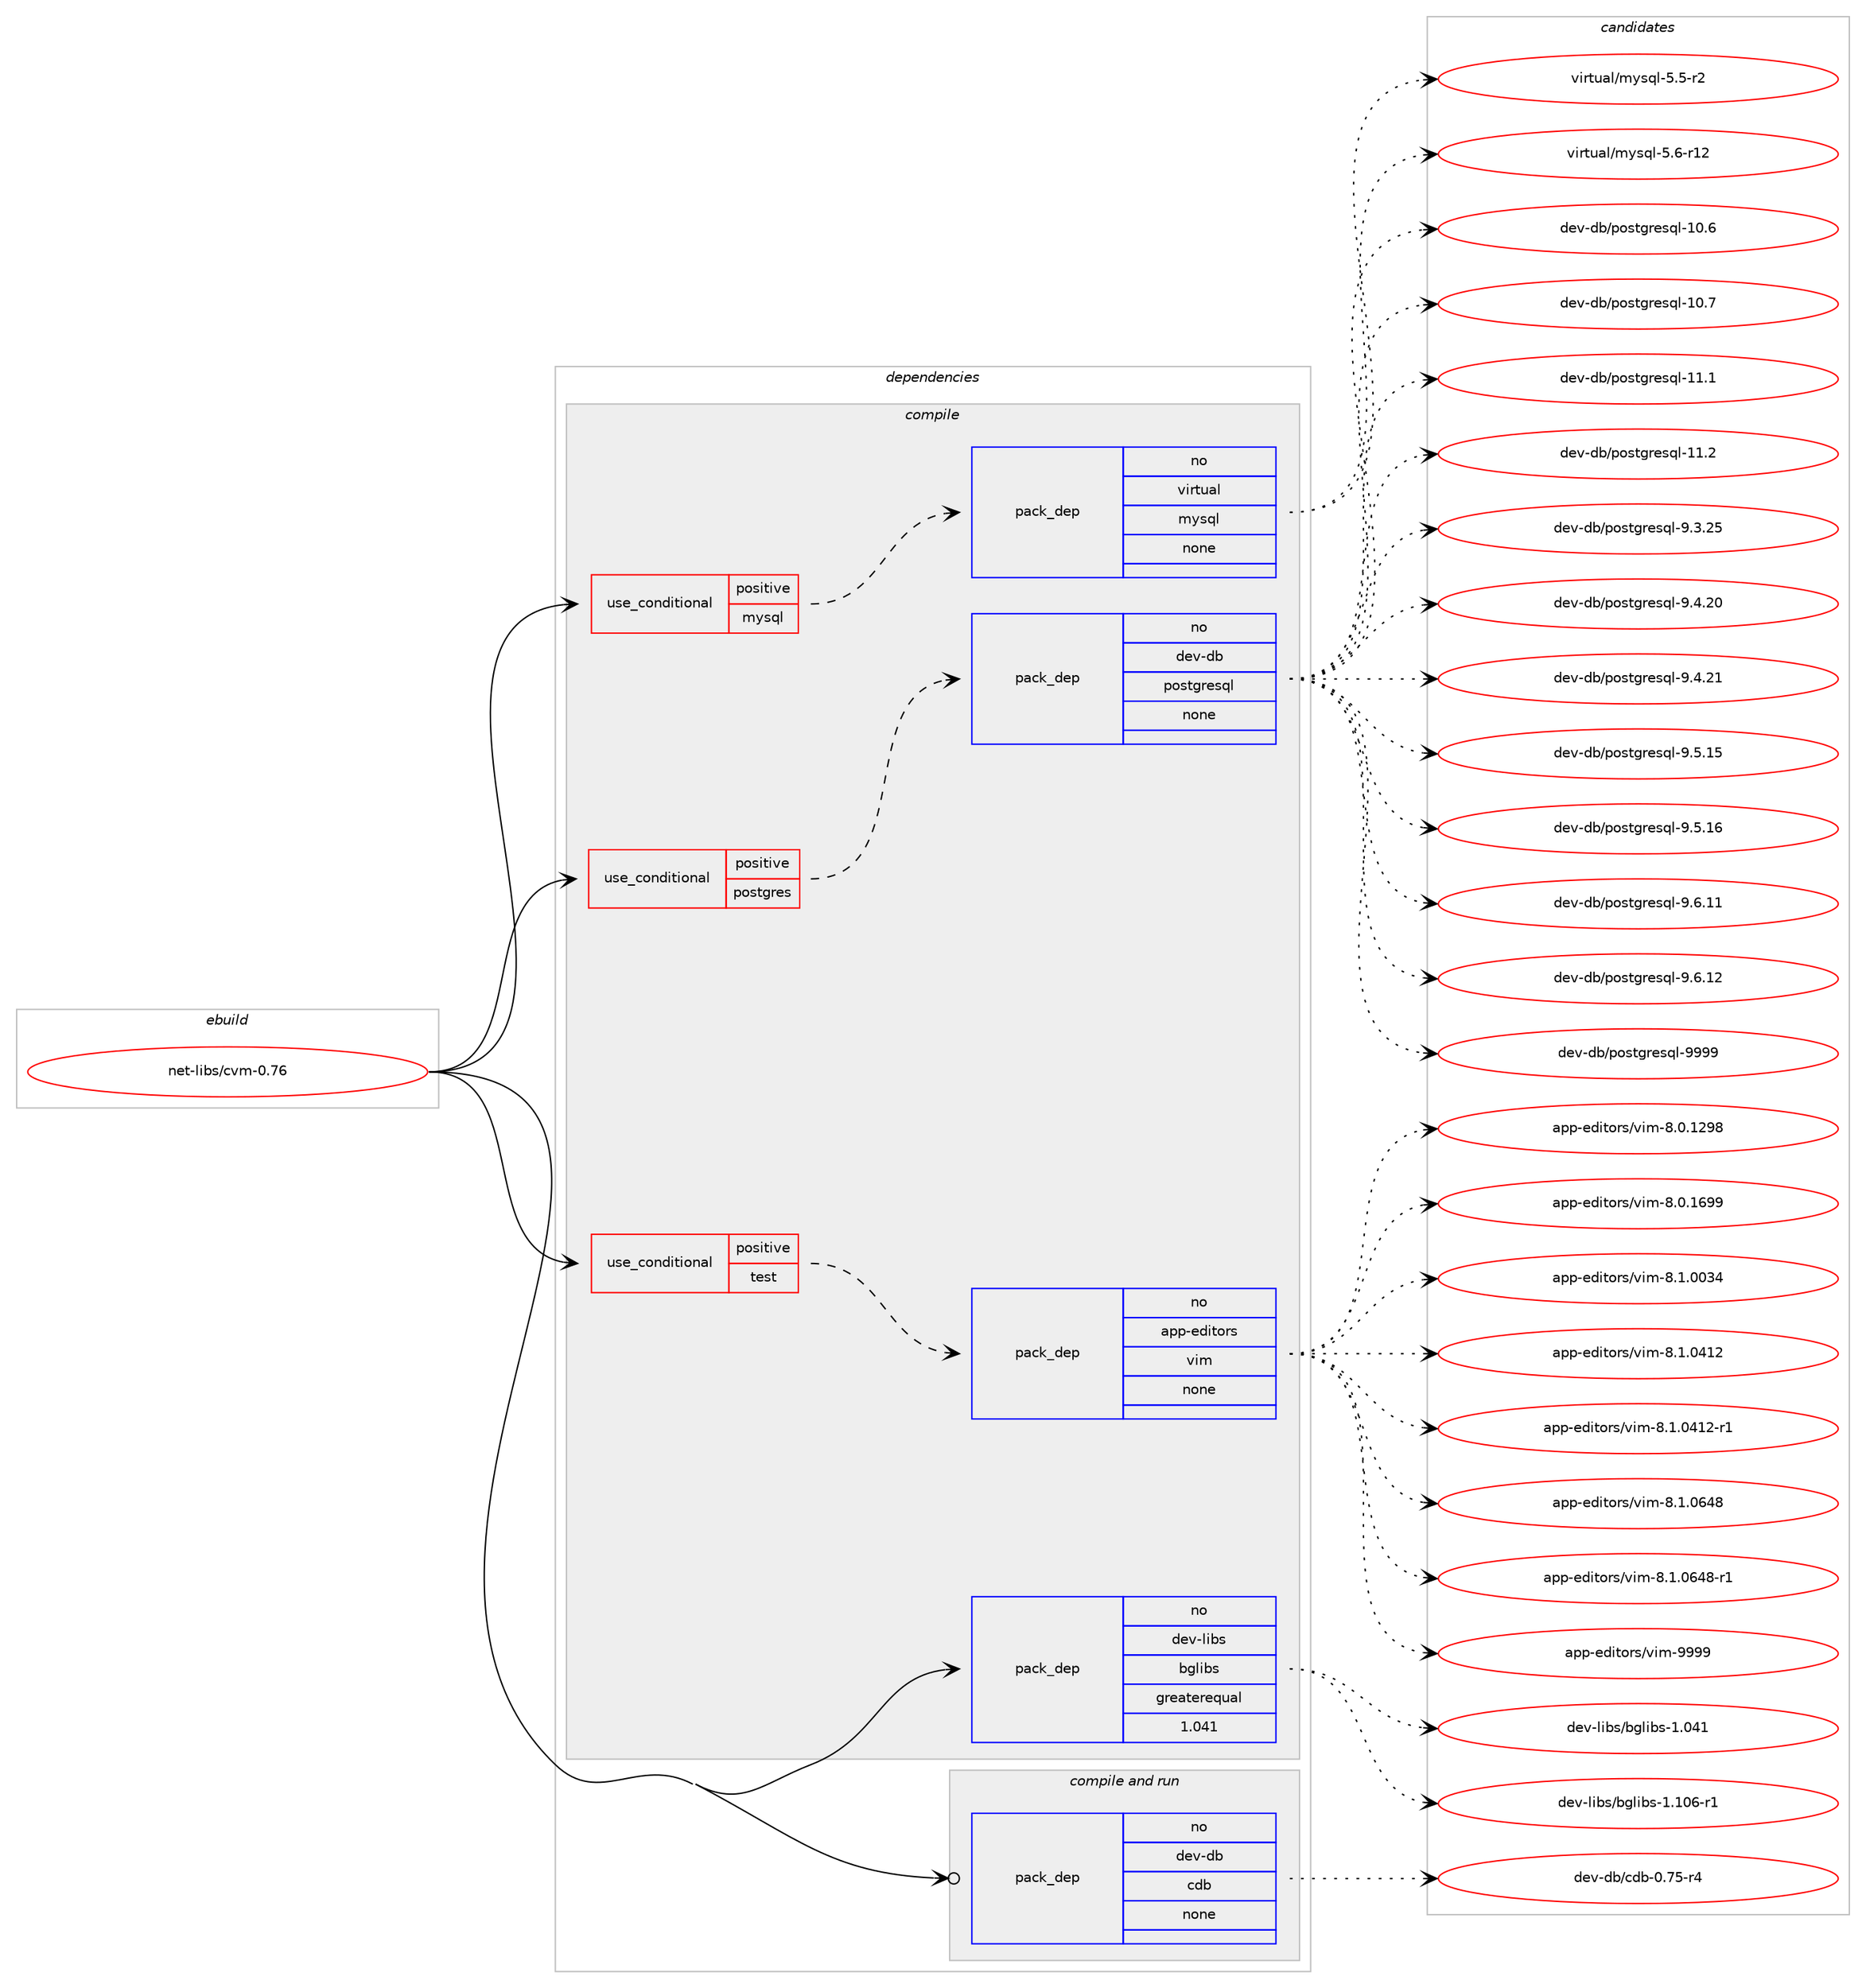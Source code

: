 digraph prolog {

# *************
# Graph options
# *************

newrank=true;
concentrate=true;
compound=true;
graph [rankdir=LR,fontname=Helvetica,fontsize=10,ranksep=1.5];#, ranksep=2.5, nodesep=0.2];
edge  [arrowhead=vee];
node  [fontname=Helvetica,fontsize=10];

# **********
# The ebuild
# **********

subgraph cluster_leftcol {
color=gray;
rank=same;
label=<<i>ebuild</i>>;
id [label="net-libs/cvm-0.76", color=red, width=4, href="../net-libs/cvm-0.76.svg"];
}

# ****************
# The dependencies
# ****************

subgraph cluster_midcol {
color=gray;
label=<<i>dependencies</i>>;
subgraph cluster_compile {
fillcolor="#eeeeee";
style=filled;
label=<<i>compile</i>>;
subgraph cond445884 {
dependency1658138 [label=<<TABLE BORDER="0" CELLBORDER="1" CELLSPACING="0" CELLPADDING="4"><TR><TD ROWSPAN="3" CELLPADDING="10">use_conditional</TD></TR><TR><TD>positive</TD></TR><TR><TD>mysql</TD></TR></TABLE>>, shape=none, color=red];
subgraph pack1185383 {
dependency1658139 [label=<<TABLE BORDER="0" CELLBORDER="1" CELLSPACING="0" CELLPADDING="4" WIDTH="220"><TR><TD ROWSPAN="6" CELLPADDING="30">pack_dep</TD></TR><TR><TD WIDTH="110">no</TD></TR><TR><TD>virtual</TD></TR><TR><TD>mysql</TD></TR><TR><TD>none</TD></TR><TR><TD></TD></TR></TABLE>>, shape=none, color=blue];
}
dependency1658138:e -> dependency1658139:w [weight=20,style="dashed",arrowhead="vee"];
}
id:e -> dependency1658138:w [weight=20,style="solid",arrowhead="vee"];
subgraph cond445885 {
dependency1658140 [label=<<TABLE BORDER="0" CELLBORDER="1" CELLSPACING="0" CELLPADDING="4"><TR><TD ROWSPAN="3" CELLPADDING="10">use_conditional</TD></TR><TR><TD>positive</TD></TR><TR><TD>postgres</TD></TR></TABLE>>, shape=none, color=red];
subgraph pack1185384 {
dependency1658141 [label=<<TABLE BORDER="0" CELLBORDER="1" CELLSPACING="0" CELLPADDING="4" WIDTH="220"><TR><TD ROWSPAN="6" CELLPADDING="30">pack_dep</TD></TR><TR><TD WIDTH="110">no</TD></TR><TR><TD>dev-db</TD></TR><TR><TD>postgresql</TD></TR><TR><TD>none</TD></TR><TR><TD></TD></TR></TABLE>>, shape=none, color=blue];
}
dependency1658140:e -> dependency1658141:w [weight=20,style="dashed",arrowhead="vee"];
}
id:e -> dependency1658140:w [weight=20,style="solid",arrowhead="vee"];
subgraph cond445886 {
dependency1658142 [label=<<TABLE BORDER="0" CELLBORDER="1" CELLSPACING="0" CELLPADDING="4"><TR><TD ROWSPAN="3" CELLPADDING="10">use_conditional</TD></TR><TR><TD>positive</TD></TR><TR><TD>test</TD></TR></TABLE>>, shape=none, color=red];
subgraph pack1185385 {
dependency1658143 [label=<<TABLE BORDER="0" CELLBORDER="1" CELLSPACING="0" CELLPADDING="4" WIDTH="220"><TR><TD ROWSPAN="6" CELLPADDING="30">pack_dep</TD></TR><TR><TD WIDTH="110">no</TD></TR><TR><TD>app-editors</TD></TR><TR><TD>vim</TD></TR><TR><TD>none</TD></TR><TR><TD></TD></TR></TABLE>>, shape=none, color=blue];
}
dependency1658142:e -> dependency1658143:w [weight=20,style="dashed",arrowhead="vee"];
}
id:e -> dependency1658142:w [weight=20,style="solid",arrowhead="vee"];
subgraph pack1185386 {
dependency1658144 [label=<<TABLE BORDER="0" CELLBORDER="1" CELLSPACING="0" CELLPADDING="4" WIDTH="220"><TR><TD ROWSPAN="6" CELLPADDING="30">pack_dep</TD></TR><TR><TD WIDTH="110">no</TD></TR><TR><TD>dev-libs</TD></TR><TR><TD>bglibs</TD></TR><TR><TD>greaterequal</TD></TR><TR><TD>1.041</TD></TR></TABLE>>, shape=none, color=blue];
}
id:e -> dependency1658144:w [weight=20,style="solid",arrowhead="vee"];
}
subgraph cluster_compileandrun {
fillcolor="#eeeeee";
style=filled;
label=<<i>compile and run</i>>;
subgraph pack1185387 {
dependency1658145 [label=<<TABLE BORDER="0" CELLBORDER="1" CELLSPACING="0" CELLPADDING="4" WIDTH="220"><TR><TD ROWSPAN="6" CELLPADDING="30">pack_dep</TD></TR><TR><TD WIDTH="110">no</TD></TR><TR><TD>dev-db</TD></TR><TR><TD>cdb</TD></TR><TR><TD>none</TD></TR><TR><TD></TD></TR></TABLE>>, shape=none, color=blue];
}
id:e -> dependency1658145:w [weight=20,style="solid",arrowhead="odotvee"];
}
subgraph cluster_run {
fillcolor="#eeeeee";
style=filled;
label=<<i>run</i>>;
}
}

# **************
# The candidates
# **************

subgraph cluster_choices {
rank=same;
color=gray;
label=<<i>candidates</i>>;

subgraph choice1185383 {
color=black;
nodesep=1;
choice1181051141161179710847109121115113108455346534511450 [label="virtual/mysql-5.5-r2", color=red, width=4,href="../virtual/mysql-5.5-r2.svg"];
choice118105114116117971084710912111511310845534654451144950 [label="virtual/mysql-5.6-r12", color=red, width=4,href="../virtual/mysql-5.6-r12.svg"];
dependency1658139:e -> choice1181051141161179710847109121115113108455346534511450:w [style=dotted,weight="100"];
dependency1658139:e -> choice118105114116117971084710912111511310845534654451144950:w [style=dotted,weight="100"];
}
subgraph choice1185384 {
color=black;
nodesep=1;
choice1001011184510098471121111151161031141011151131084549484654 [label="dev-db/postgresql-10.6", color=red, width=4,href="../dev-db/postgresql-10.6.svg"];
choice1001011184510098471121111151161031141011151131084549484655 [label="dev-db/postgresql-10.7", color=red, width=4,href="../dev-db/postgresql-10.7.svg"];
choice1001011184510098471121111151161031141011151131084549494649 [label="dev-db/postgresql-11.1", color=red, width=4,href="../dev-db/postgresql-11.1.svg"];
choice1001011184510098471121111151161031141011151131084549494650 [label="dev-db/postgresql-11.2", color=red, width=4,href="../dev-db/postgresql-11.2.svg"];
choice10010111845100984711211111511610311410111511310845574651465053 [label="dev-db/postgresql-9.3.25", color=red, width=4,href="../dev-db/postgresql-9.3.25.svg"];
choice10010111845100984711211111511610311410111511310845574652465048 [label="dev-db/postgresql-9.4.20", color=red, width=4,href="../dev-db/postgresql-9.4.20.svg"];
choice10010111845100984711211111511610311410111511310845574652465049 [label="dev-db/postgresql-9.4.21", color=red, width=4,href="../dev-db/postgresql-9.4.21.svg"];
choice10010111845100984711211111511610311410111511310845574653464953 [label="dev-db/postgresql-9.5.15", color=red, width=4,href="../dev-db/postgresql-9.5.15.svg"];
choice10010111845100984711211111511610311410111511310845574653464954 [label="dev-db/postgresql-9.5.16", color=red, width=4,href="../dev-db/postgresql-9.5.16.svg"];
choice10010111845100984711211111511610311410111511310845574654464949 [label="dev-db/postgresql-9.6.11", color=red, width=4,href="../dev-db/postgresql-9.6.11.svg"];
choice10010111845100984711211111511610311410111511310845574654464950 [label="dev-db/postgresql-9.6.12", color=red, width=4,href="../dev-db/postgresql-9.6.12.svg"];
choice1001011184510098471121111151161031141011151131084557575757 [label="dev-db/postgresql-9999", color=red, width=4,href="../dev-db/postgresql-9999.svg"];
dependency1658141:e -> choice1001011184510098471121111151161031141011151131084549484654:w [style=dotted,weight="100"];
dependency1658141:e -> choice1001011184510098471121111151161031141011151131084549484655:w [style=dotted,weight="100"];
dependency1658141:e -> choice1001011184510098471121111151161031141011151131084549494649:w [style=dotted,weight="100"];
dependency1658141:e -> choice1001011184510098471121111151161031141011151131084549494650:w [style=dotted,weight="100"];
dependency1658141:e -> choice10010111845100984711211111511610311410111511310845574651465053:w [style=dotted,weight="100"];
dependency1658141:e -> choice10010111845100984711211111511610311410111511310845574652465048:w [style=dotted,weight="100"];
dependency1658141:e -> choice10010111845100984711211111511610311410111511310845574652465049:w [style=dotted,weight="100"];
dependency1658141:e -> choice10010111845100984711211111511610311410111511310845574653464953:w [style=dotted,weight="100"];
dependency1658141:e -> choice10010111845100984711211111511610311410111511310845574653464954:w [style=dotted,weight="100"];
dependency1658141:e -> choice10010111845100984711211111511610311410111511310845574654464949:w [style=dotted,weight="100"];
dependency1658141:e -> choice10010111845100984711211111511610311410111511310845574654464950:w [style=dotted,weight="100"];
dependency1658141:e -> choice1001011184510098471121111151161031141011151131084557575757:w [style=dotted,weight="100"];
}
subgraph choice1185385 {
color=black;
nodesep=1;
choice971121124510110010511611111411547118105109455646484649505756 [label="app-editors/vim-8.0.1298", color=red, width=4,href="../app-editors/vim-8.0.1298.svg"];
choice971121124510110010511611111411547118105109455646484649545757 [label="app-editors/vim-8.0.1699", color=red, width=4,href="../app-editors/vim-8.0.1699.svg"];
choice971121124510110010511611111411547118105109455646494648485152 [label="app-editors/vim-8.1.0034", color=red, width=4,href="../app-editors/vim-8.1.0034.svg"];
choice971121124510110010511611111411547118105109455646494648524950 [label="app-editors/vim-8.1.0412", color=red, width=4,href="../app-editors/vim-8.1.0412.svg"];
choice9711211245101100105116111114115471181051094556464946485249504511449 [label="app-editors/vim-8.1.0412-r1", color=red, width=4,href="../app-editors/vim-8.1.0412-r1.svg"];
choice971121124510110010511611111411547118105109455646494648545256 [label="app-editors/vim-8.1.0648", color=red, width=4,href="../app-editors/vim-8.1.0648.svg"];
choice9711211245101100105116111114115471181051094556464946485452564511449 [label="app-editors/vim-8.1.0648-r1", color=red, width=4,href="../app-editors/vim-8.1.0648-r1.svg"];
choice9711211245101100105116111114115471181051094557575757 [label="app-editors/vim-9999", color=red, width=4,href="../app-editors/vim-9999.svg"];
dependency1658143:e -> choice971121124510110010511611111411547118105109455646484649505756:w [style=dotted,weight="100"];
dependency1658143:e -> choice971121124510110010511611111411547118105109455646484649545757:w [style=dotted,weight="100"];
dependency1658143:e -> choice971121124510110010511611111411547118105109455646494648485152:w [style=dotted,weight="100"];
dependency1658143:e -> choice971121124510110010511611111411547118105109455646494648524950:w [style=dotted,weight="100"];
dependency1658143:e -> choice9711211245101100105116111114115471181051094556464946485249504511449:w [style=dotted,weight="100"];
dependency1658143:e -> choice971121124510110010511611111411547118105109455646494648545256:w [style=dotted,weight="100"];
dependency1658143:e -> choice9711211245101100105116111114115471181051094556464946485452564511449:w [style=dotted,weight="100"];
dependency1658143:e -> choice9711211245101100105116111114115471181051094557575757:w [style=dotted,weight="100"];
}
subgraph choice1185386 {
color=black;
nodesep=1;
choice1001011184510810598115479810310810598115454946485249 [label="dev-libs/bglibs-1.041", color=red, width=4,href="../dev-libs/bglibs-1.041.svg"];
choice10010111845108105981154798103108105981154549464948544511449 [label="dev-libs/bglibs-1.106-r1", color=red, width=4,href="../dev-libs/bglibs-1.106-r1.svg"];
dependency1658144:e -> choice1001011184510810598115479810310810598115454946485249:w [style=dotted,weight="100"];
dependency1658144:e -> choice10010111845108105981154798103108105981154549464948544511449:w [style=dotted,weight="100"];
}
subgraph choice1185387 {
color=black;
nodesep=1;
choice100101118451009847991009845484655534511452 [label="dev-db/cdb-0.75-r4", color=red, width=4,href="../dev-db/cdb-0.75-r4.svg"];
dependency1658145:e -> choice100101118451009847991009845484655534511452:w [style=dotted,weight="100"];
}
}

}

